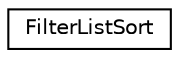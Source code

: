 digraph "类继承关系图"
{
 // INTERACTIVE_SVG=YES
 // LATEX_PDF_SIZE
  edge [fontname="Helvetica",fontsize="10",labelfontname="Helvetica",labelfontsize="10"];
  node [fontname="Helvetica",fontsize="10",shape=record];
  rankdir="LR";
  Node0 [label="FilterListSort",height=0.2,width=0.4,color="black", fillcolor="white", style="filled",URL="$de/d6d/class_filter_list_sort.html",tooltip="The implementation of the \"listsort\" filter"];
}
